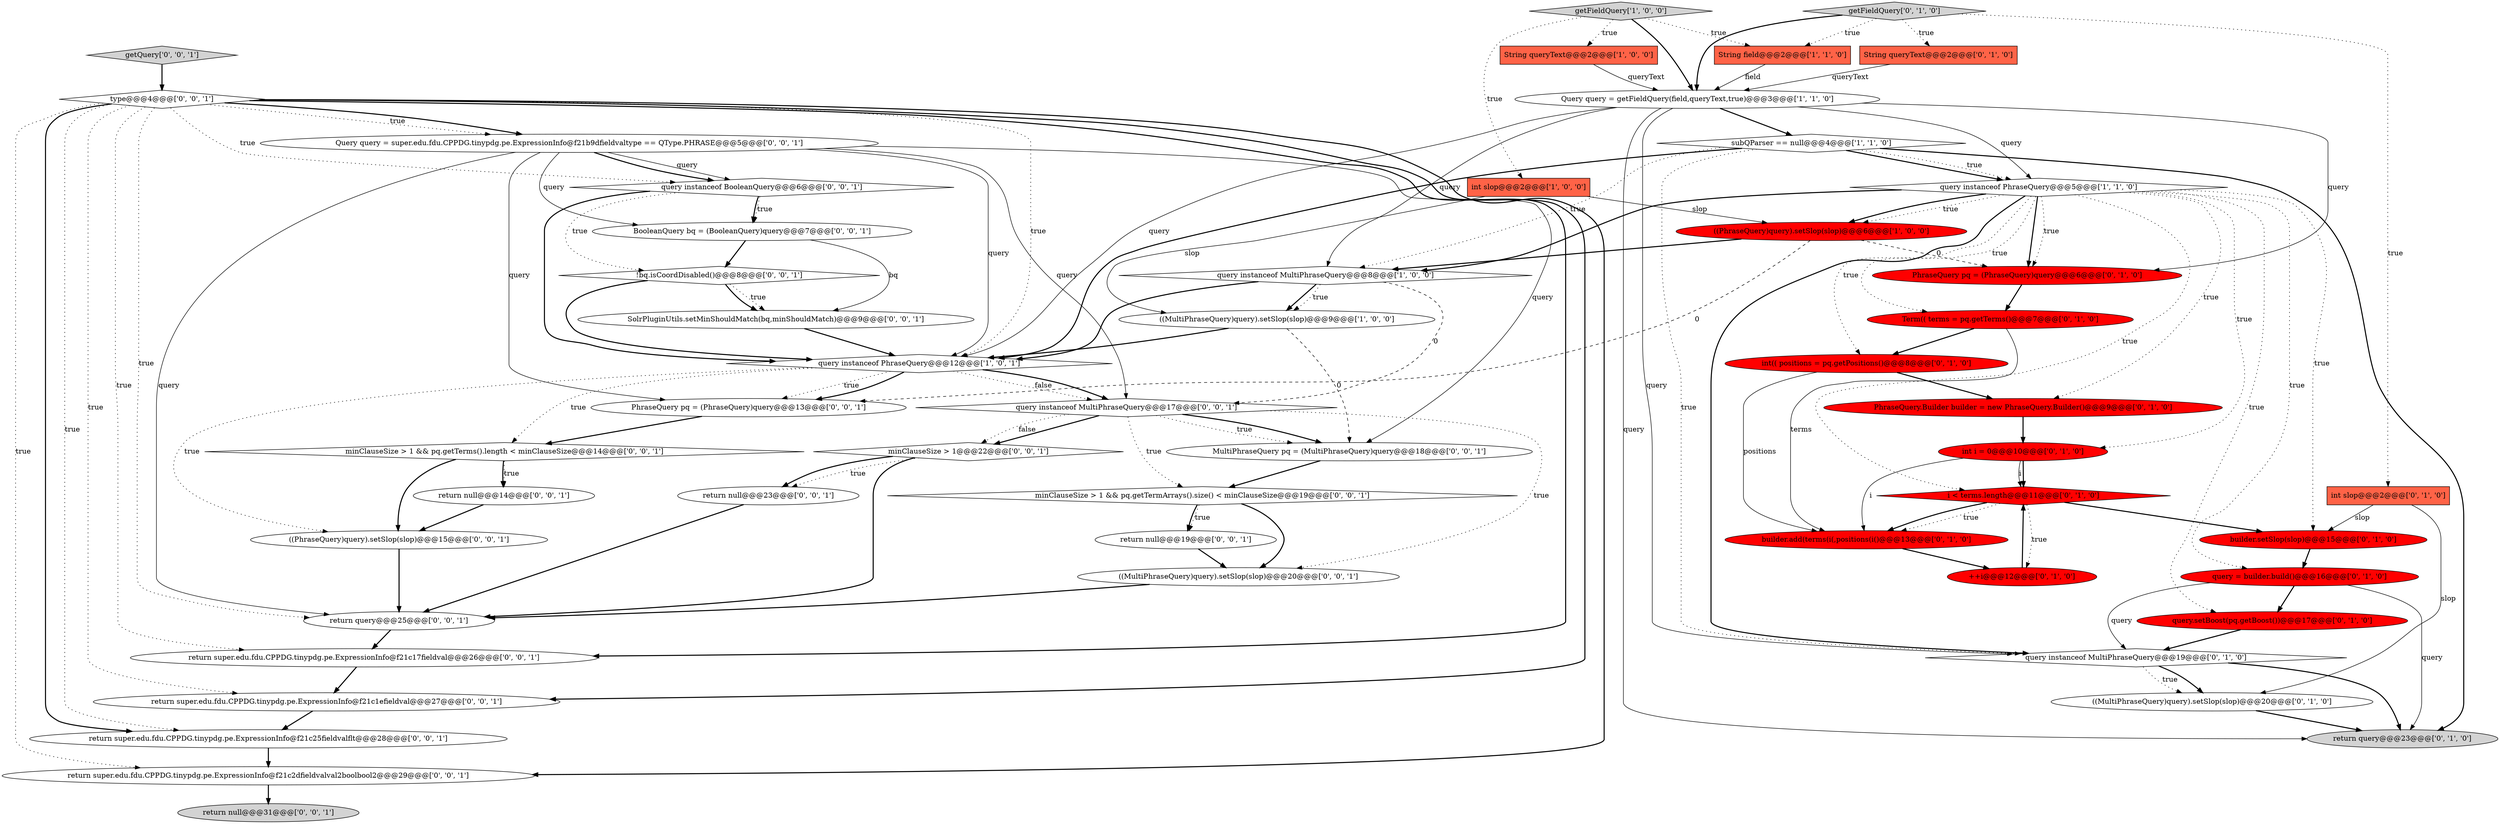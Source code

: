 digraph {
34 [style = filled, label = "return null@@@31@@@['0', '0', '1']", fillcolor = lightgray, shape = ellipse image = "AAA0AAABBB3BBB"];
47 [style = filled, label = "query instanceof MultiPhraseQuery@@@17@@@['0', '0', '1']", fillcolor = white, shape = diamond image = "AAA0AAABBB3BBB"];
26 [style = filled, label = "i < terms.length@@@11@@@['0', '1', '0']", fillcolor = red, shape = diamond image = "AAA1AAABBB2BBB"];
13 [style = filled, label = "builder.add(terms(i(,positions(i()@@@13@@@['0', '1', '0']", fillcolor = red, shape = ellipse image = "AAA1AAABBB2BBB"];
35 [style = filled, label = "return super.edu.fdu.CPPDG.tinypdg.pe.ExpressionInfo@f21c17fieldval@@@26@@@['0', '0', '1']", fillcolor = white, shape = ellipse image = "AAA0AAABBB3BBB"];
48 [style = filled, label = "minClauseSize > 1 && pq.getTermArrays().size() < minClauseSize@@@19@@@['0', '0', '1']", fillcolor = white, shape = diamond image = "AAA0AAABBB3BBB"];
15 [style = filled, label = "return query@@@23@@@['0', '1', '0']", fillcolor = lightgray, shape = ellipse image = "AAA0AAABBB2BBB"];
4 [style = filled, label = "((MultiPhraseQuery)query).setSlop(slop)@@@9@@@['1', '0', '0']", fillcolor = white, shape = ellipse image = "AAA0AAABBB1BBB"];
1 [style = filled, label = "query instanceof MultiPhraseQuery@@@8@@@['1', '0', '0']", fillcolor = white, shape = diamond image = "AAA0AAABBB1BBB"];
3 [style = filled, label = "int slop@@@2@@@['1', '0', '0']", fillcolor = tomato, shape = box image = "AAA0AAABBB1BBB"];
28 [style = filled, label = "MultiPhraseQuery pq = (MultiPhraseQuery)query@@@18@@@['0', '0', '1']", fillcolor = white, shape = ellipse image = "AAA0AAABBB3BBB"];
5 [style = filled, label = "String field@@@2@@@['1', '1', '0']", fillcolor = tomato, shape = box image = "AAA0AAABBB1BBB"];
39 [style = filled, label = "SolrPluginUtils.setMinShouldMatch(bq,minShouldMatch)@@@9@@@['0', '0', '1']", fillcolor = white, shape = ellipse image = "AAA0AAABBB3BBB"];
41 [style = filled, label = "query instanceof BooleanQuery@@@6@@@['0', '0', '1']", fillcolor = white, shape = diamond image = "AAA0AAABBB3BBB"];
50 [style = filled, label = "return super.edu.fdu.CPPDG.tinypdg.pe.ExpressionInfo@f21c1efieldval@@@27@@@['0', '0', '1']", fillcolor = white, shape = ellipse image = "AAA0AAABBB3BBB"];
37 [style = filled, label = "((PhraseQuery)query).setSlop(slop)@@@15@@@['0', '0', '1']", fillcolor = white, shape = ellipse image = "AAA0AAABBB3BBB"];
43 [style = filled, label = "return query@@@25@@@['0', '0', '1']", fillcolor = white, shape = ellipse image = "AAA0AAABBB3BBB"];
16 [style = filled, label = "Term(( terms = pq.getTerms()@@@7@@@['0', '1', '0']", fillcolor = red, shape = ellipse image = "AAA1AAABBB2BBB"];
19 [style = filled, label = "query instanceof MultiPhraseQuery@@@19@@@['0', '1', '0']", fillcolor = white, shape = diamond image = "AAA0AAABBB2BBB"];
9 [style = filled, label = "subQParser == null@@@4@@@['1', '1', '0']", fillcolor = white, shape = diamond image = "AAA0AAABBB1BBB"];
38 [style = filled, label = "!bq.isCoordDisabled()@@@8@@@['0', '0', '1']", fillcolor = white, shape = diamond image = "AAA0AAABBB3BBB"];
20 [style = filled, label = "int slop@@@2@@@['0', '1', '0']", fillcolor = tomato, shape = box image = "AAA0AAABBB2BBB"];
2 [style = filled, label = "String queryText@@@2@@@['1', '0', '0']", fillcolor = tomato, shape = box image = "AAA0AAABBB1BBB"];
30 [style = filled, label = "BooleanQuery bq = (BooleanQuery)query@@@7@@@['0', '0', '1']", fillcolor = white, shape = ellipse image = "AAA0AAABBB3BBB"];
31 [style = filled, label = "type@@@4@@@['0', '0', '1']", fillcolor = white, shape = diamond image = "AAA0AAABBB3BBB"];
12 [style = filled, label = "((MultiPhraseQuery)query).setSlop(slop)@@@20@@@['0', '1', '0']", fillcolor = white, shape = ellipse image = "AAA0AAABBB2BBB"];
42 [style = filled, label = "minClauseSize > 1 && pq.getTerms().length < minClauseSize@@@14@@@['0', '0', '1']", fillcolor = white, shape = diamond image = "AAA0AAABBB3BBB"];
22 [style = filled, label = "int(( positions = pq.getPositions()@@@8@@@['0', '1', '0']", fillcolor = red, shape = ellipse image = "AAA1AAABBB2BBB"];
0 [style = filled, label = "query instanceof PhraseQuery@@@12@@@['1', '0', '1']", fillcolor = white, shape = diamond image = "AAA0AAABBB1BBB"];
17 [style = filled, label = "builder.setSlop(slop)@@@15@@@['0', '1', '0']", fillcolor = red, shape = ellipse image = "AAA1AAABBB2BBB"];
24 [style = filled, label = "++i@@@12@@@['0', '1', '0']", fillcolor = red, shape = ellipse image = "AAA1AAABBB2BBB"];
11 [style = filled, label = "PhraseQuery pq = (PhraseQuery)query@@@6@@@['0', '1', '0']", fillcolor = red, shape = ellipse image = "AAA1AAABBB2BBB"];
45 [style = filled, label = "((MultiPhraseQuery)query).setSlop(slop)@@@20@@@['0', '0', '1']", fillcolor = white, shape = ellipse image = "AAA0AAABBB3BBB"];
46 [style = filled, label = "minClauseSize > 1@@@22@@@['0', '0', '1']", fillcolor = white, shape = diamond image = "AAA0AAABBB3BBB"];
18 [style = filled, label = "String queryText@@@2@@@['0', '1', '0']", fillcolor = tomato, shape = box image = "AAA0AAABBB2BBB"];
40 [style = filled, label = "return null@@@14@@@['0', '0', '1']", fillcolor = white, shape = ellipse image = "AAA0AAABBB3BBB"];
6 [style = filled, label = "Query query = getFieldQuery(field,queryText,true)@@@3@@@['1', '1', '0']", fillcolor = white, shape = ellipse image = "AAA0AAABBB1BBB"];
10 [style = filled, label = "((PhraseQuery)query).setSlop(slop)@@@6@@@['1', '0', '0']", fillcolor = red, shape = ellipse image = "AAA1AAABBB1BBB"];
7 [style = filled, label = "query instanceof PhraseQuery@@@5@@@['1', '1', '0']", fillcolor = white, shape = diamond image = "AAA0AAABBB1BBB"];
21 [style = filled, label = "PhraseQuery.Builder builder = new PhraseQuery.Builder()@@@9@@@['0', '1', '0']", fillcolor = red, shape = ellipse image = "AAA1AAABBB2BBB"];
32 [style = filled, label = "return super.edu.fdu.CPPDG.tinypdg.pe.ExpressionInfo@f21c25fieldvalflt@@@28@@@['0', '0', '1']", fillcolor = white, shape = ellipse image = "AAA0AAABBB3BBB"];
49 [style = filled, label = "Query query = super.edu.fdu.CPPDG.tinypdg.pe.ExpressionInfo@f21b9dfieldvaltype == QType.PHRASE@@@5@@@['0', '0', '1']", fillcolor = white, shape = ellipse image = "AAA0AAABBB3BBB"];
33 [style = filled, label = "return super.edu.fdu.CPPDG.tinypdg.pe.ExpressionInfo@f21c2dfieldvalval2boolbool2@@@29@@@['0', '0', '1']", fillcolor = white, shape = ellipse image = "AAA0AAABBB3BBB"];
44 [style = filled, label = "return null@@@19@@@['0', '0', '1']", fillcolor = white, shape = ellipse image = "AAA0AAABBB3BBB"];
25 [style = filled, label = "getFieldQuery['0', '1', '0']", fillcolor = lightgray, shape = diamond image = "AAA0AAABBB2BBB"];
36 [style = filled, label = "getQuery['0', '0', '1']", fillcolor = lightgray, shape = diamond image = "AAA0AAABBB3BBB"];
51 [style = filled, label = "PhraseQuery pq = (PhraseQuery)query@@@13@@@['0', '0', '1']", fillcolor = white, shape = ellipse image = "AAA0AAABBB3BBB"];
29 [style = filled, label = "return null@@@23@@@['0', '0', '1']", fillcolor = white, shape = ellipse image = "AAA0AAABBB3BBB"];
27 [style = filled, label = "query = builder.build()@@@16@@@['0', '1', '0']", fillcolor = red, shape = ellipse image = "AAA1AAABBB2BBB"];
8 [style = filled, label = "getFieldQuery['1', '0', '0']", fillcolor = lightgray, shape = diamond image = "AAA0AAABBB1BBB"];
23 [style = filled, label = "int i = 0@@@10@@@['0', '1', '0']", fillcolor = red, shape = ellipse image = "AAA1AAABBB2BBB"];
14 [style = filled, label = "query.setBoost(pq.getBoost())@@@17@@@['0', '1', '0']", fillcolor = red, shape = ellipse image = "AAA1AAABBB2BBB"];
50->32 [style = bold, label=""];
41->0 [style = bold, label=""];
7->14 [style = dotted, label="true"];
49->41 [style = solid, label="query"];
6->0 [style = solid, label="query"];
48->44 [style = dotted, label="true"];
38->39 [style = dotted, label="true"];
8->6 [style = bold, label=""];
18->6 [style = solid, label="queryText"];
26->13 [style = dotted, label="true"];
9->7 [style = bold, label=""];
25->6 [style = bold, label=""];
20->17 [style = solid, label="slop"];
38->39 [style = bold, label=""];
41->38 [style = dotted, label="true"];
25->18 [style = dotted, label="true"];
3->10 [style = solid, label="slop"];
31->50 [style = bold, label=""];
37->43 [style = bold, label=""];
10->51 [style = dashed, label="0"];
31->35 [style = bold, label=""];
45->43 [style = bold, label=""];
35->50 [style = bold, label=""];
43->35 [style = bold, label=""];
26->24 [style = dotted, label="true"];
0->47 [style = dotted, label="false"];
7->16 [style = dotted, label="true"];
7->27 [style = dotted, label="true"];
29->43 [style = bold, label=""];
17->27 [style = bold, label=""];
19->15 [style = bold, label=""];
40->37 [style = bold, label=""];
23->13 [style = solid, label="i"];
11->16 [style = bold, label=""];
1->4 [style = bold, label=""];
7->11 [style = bold, label=""];
7->1 [style = bold, label=""];
49->0 [style = solid, label="query"];
7->10 [style = dotted, label="true"];
46->29 [style = dotted, label="true"];
26->17 [style = bold, label=""];
19->12 [style = bold, label=""];
47->28 [style = bold, label=""];
36->31 [style = bold, label=""];
47->28 [style = dotted, label="true"];
49->47 [style = solid, label="query"];
0->42 [style = dotted, label="true"];
1->4 [style = dotted, label="true"];
1->0 [style = bold, label=""];
48->44 [style = bold, label=""];
31->49 [style = dotted, label="true"];
31->33 [style = dotted, label="true"];
42->40 [style = bold, label=""];
26->13 [style = bold, label=""];
4->0 [style = bold, label=""];
49->28 [style = solid, label="query"];
25->5 [style = dotted, label="true"];
41->30 [style = bold, label=""];
7->23 [style = dotted, label="true"];
1->47 [style = dashed, label="0"];
31->33 [style = bold, label=""];
25->20 [style = dotted, label="true"];
38->0 [style = bold, label=""];
0->37 [style = dotted, label="true"];
6->7 [style = solid, label="query"];
49->41 [style = bold, label=""];
0->51 [style = dotted, label="true"];
51->42 [style = bold, label=""];
31->43 [style = dotted, label="true"];
7->22 [style = dotted, label="true"];
10->1 [style = bold, label=""];
44->45 [style = bold, label=""];
7->21 [style = dotted, label="true"];
7->17 [style = dotted, label="true"];
21->23 [style = bold, label=""];
46->43 [style = bold, label=""];
49->43 [style = solid, label="query"];
41->30 [style = dotted, label="true"];
42->37 [style = bold, label=""];
47->48 [style = dotted, label="true"];
13->24 [style = bold, label=""];
27->14 [style = bold, label=""];
31->35 [style = dotted, label="true"];
8->2 [style = dotted, label="true"];
31->32 [style = bold, label=""];
7->26 [style = dotted, label="true"];
19->12 [style = dotted, label="true"];
14->19 [style = bold, label=""];
27->15 [style = solid, label="query"];
3->4 [style = solid, label="slop"];
31->49 [style = bold, label=""];
6->1 [style = solid, label="query"];
31->0 [style = dotted, label="true"];
42->40 [style = dotted, label="true"];
32->33 [style = bold, label=""];
8->3 [style = dotted, label="true"];
46->29 [style = bold, label=""];
4->28 [style = dashed, label="0"];
10->11 [style = dashed, label="0"];
49->51 [style = solid, label="query"];
24->26 [style = bold, label=""];
9->19 [style = dotted, label="true"];
49->30 [style = solid, label="query"];
7->11 [style = dotted, label="true"];
9->1 [style = dotted, label="true"];
16->13 [style = solid, label="terms"];
9->7 [style = dotted, label="true"];
23->26 [style = solid, label="i"];
7->19 [style = bold, label=""];
30->39 [style = solid, label="bq"];
27->19 [style = solid, label="query"];
2->6 [style = solid, label="queryText"];
5->6 [style = solid, label="field"];
30->38 [style = bold, label=""];
9->0 [style = bold, label=""];
7->10 [style = bold, label=""];
12->15 [style = bold, label=""];
47->45 [style = dotted, label="true"];
23->26 [style = bold, label=""];
22->21 [style = bold, label=""];
47->46 [style = bold, label=""];
6->19 [style = solid, label="query"];
47->46 [style = dotted, label="false"];
16->22 [style = bold, label=""];
31->32 [style = dotted, label="true"];
0->47 [style = bold, label=""];
48->45 [style = bold, label=""];
39->0 [style = bold, label=""];
8->5 [style = dotted, label="true"];
31->50 [style = dotted, label="true"];
9->15 [style = bold, label=""];
6->11 [style = solid, label="query"];
0->51 [style = bold, label=""];
28->48 [style = bold, label=""];
6->9 [style = bold, label=""];
6->15 [style = solid, label="query"];
33->34 [style = bold, label=""];
31->41 [style = dotted, label="true"];
22->13 [style = solid, label="positions"];
20->12 [style = solid, label="slop"];
}
